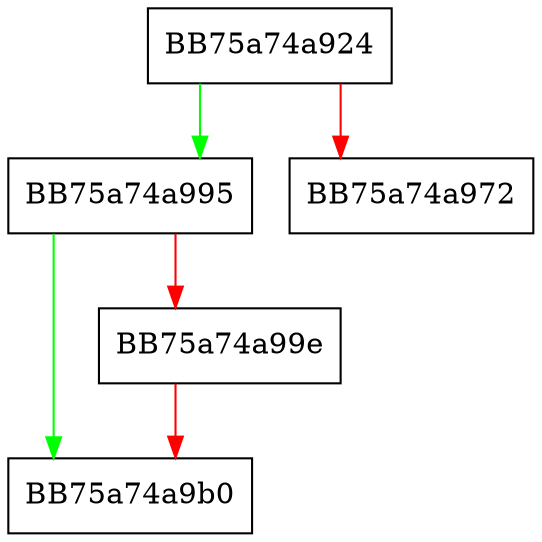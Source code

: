 digraph MetaVaultRecordProcessBlockHistory {
  node [shape="box"];
  graph [splines=ortho];
  BB75a74a924 -> BB75a74a995 [color="green"];
  BB75a74a924 -> BB75a74a972 [color="red"];
  BB75a74a995 -> BB75a74a9b0 [color="green"];
  BB75a74a995 -> BB75a74a99e [color="red"];
  BB75a74a99e -> BB75a74a9b0 [color="red"];
}